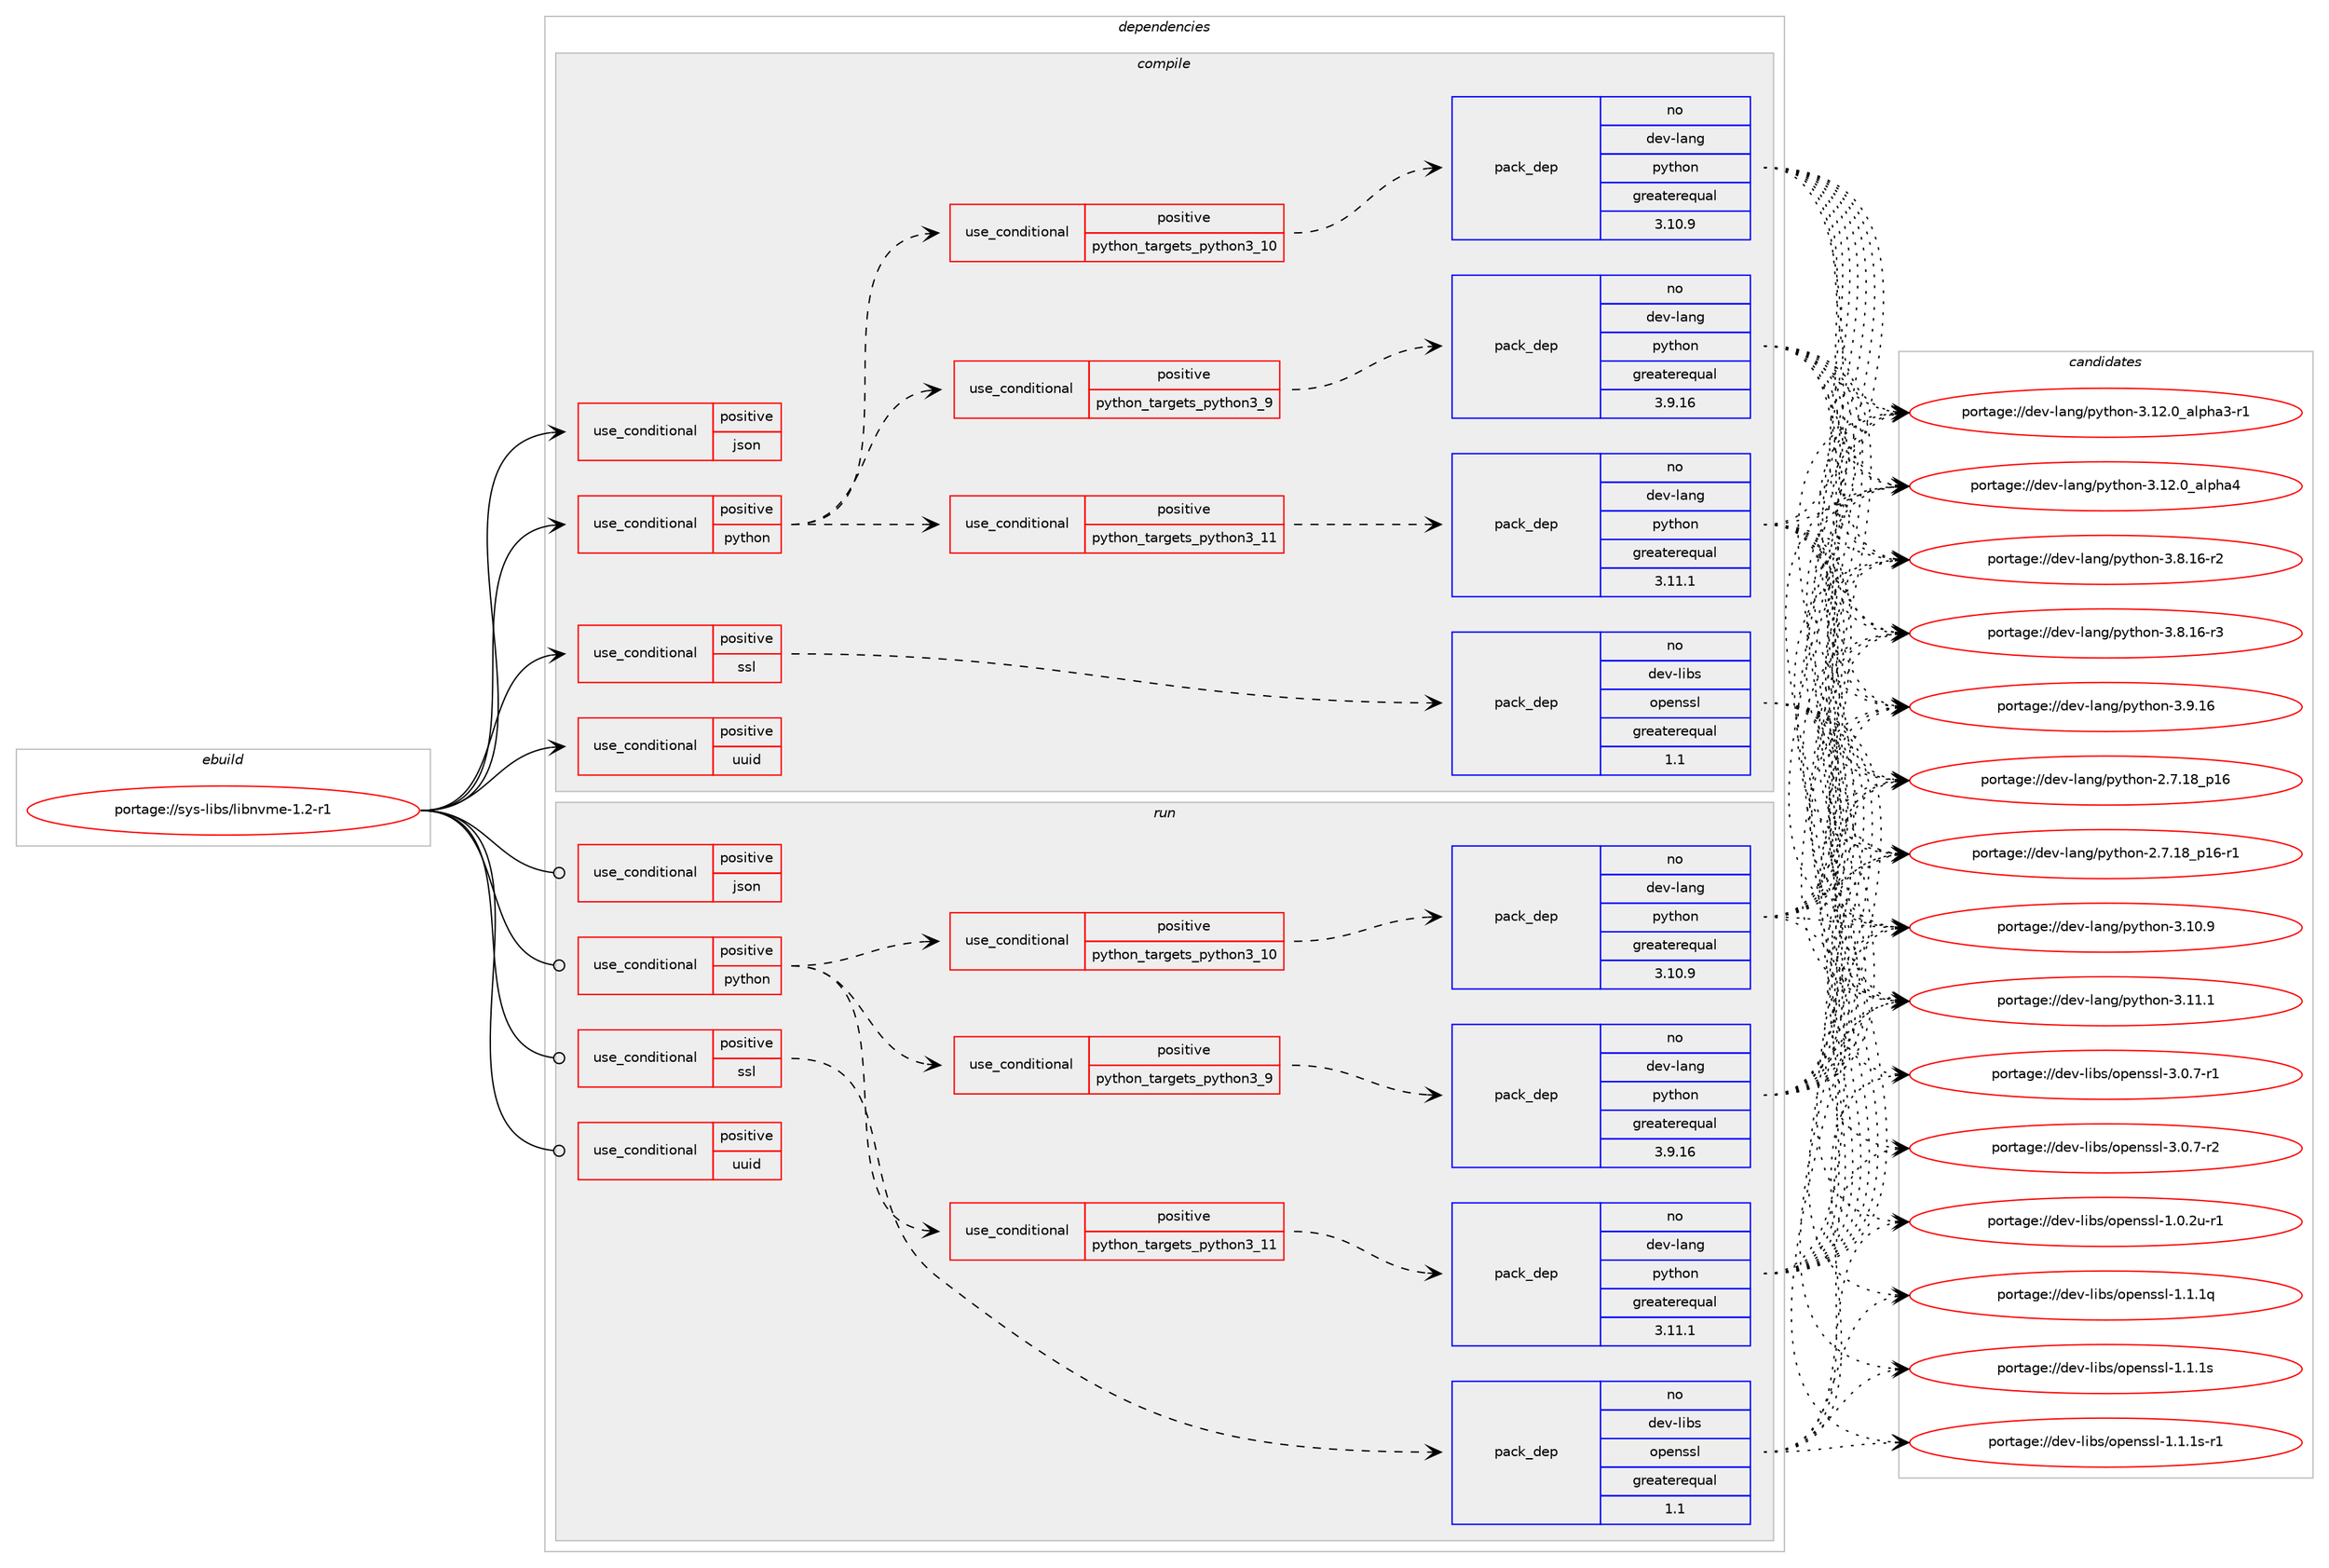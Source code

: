 digraph prolog {

# *************
# Graph options
# *************

newrank=true;
concentrate=true;
compound=true;
graph [rankdir=LR,fontname=Helvetica,fontsize=10,ranksep=1.5];#, ranksep=2.5, nodesep=0.2];
edge  [arrowhead=vee];
node  [fontname=Helvetica,fontsize=10];

# **********
# The ebuild
# **********

subgraph cluster_leftcol {
color=gray;
rank=same;
label=<<i>ebuild</i>>;
id [label="portage://sys-libs/libnvme-1.2-r1", color=red, width=4, href="../sys-libs/libnvme-1.2-r1.svg"];
}

# ****************
# The dependencies
# ****************

subgraph cluster_midcol {
color=gray;
label=<<i>dependencies</i>>;
subgraph cluster_compile {
fillcolor="#eeeeee";
style=filled;
label=<<i>compile</i>>;
subgraph cond5673 {
dependency8742 [label=<<TABLE BORDER="0" CELLBORDER="1" CELLSPACING="0" CELLPADDING="4"><TR><TD ROWSPAN="3" CELLPADDING="10">use_conditional</TD></TR><TR><TD>positive</TD></TR><TR><TD>json</TD></TR></TABLE>>, shape=none, color=red];
# *** BEGIN UNKNOWN DEPENDENCY TYPE (TODO) ***
# dependency8742 -> package_dependency(portage://sys-libs/libnvme-1.2-r1,install,no,dev-libs,json-c,none,[,,],any_same_slot,[])
# *** END UNKNOWN DEPENDENCY TYPE (TODO) ***

}
id:e -> dependency8742:w [weight=20,style="solid",arrowhead="vee"];
subgraph cond5674 {
dependency8743 [label=<<TABLE BORDER="0" CELLBORDER="1" CELLSPACING="0" CELLPADDING="4"><TR><TD ROWSPAN="3" CELLPADDING="10">use_conditional</TD></TR><TR><TD>positive</TD></TR><TR><TD>python</TD></TR></TABLE>>, shape=none, color=red];
subgraph cond5675 {
dependency8744 [label=<<TABLE BORDER="0" CELLBORDER="1" CELLSPACING="0" CELLPADDING="4"><TR><TD ROWSPAN="3" CELLPADDING="10">use_conditional</TD></TR><TR><TD>positive</TD></TR><TR><TD>python_targets_python3_9</TD></TR></TABLE>>, shape=none, color=red];
subgraph pack3000 {
dependency8745 [label=<<TABLE BORDER="0" CELLBORDER="1" CELLSPACING="0" CELLPADDING="4" WIDTH="220"><TR><TD ROWSPAN="6" CELLPADDING="30">pack_dep</TD></TR><TR><TD WIDTH="110">no</TD></TR><TR><TD>dev-lang</TD></TR><TR><TD>python</TD></TR><TR><TD>greaterequal</TD></TR><TR><TD>3.9.16</TD></TR></TABLE>>, shape=none, color=blue];
}
dependency8744:e -> dependency8745:w [weight=20,style="dashed",arrowhead="vee"];
}
dependency8743:e -> dependency8744:w [weight=20,style="dashed",arrowhead="vee"];
subgraph cond5676 {
dependency8746 [label=<<TABLE BORDER="0" CELLBORDER="1" CELLSPACING="0" CELLPADDING="4"><TR><TD ROWSPAN="3" CELLPADDING="10">use_conditional</TD></TR><TR><TD>positive</TD></TR><TR><TD>python_targets_python3_10</TD></TR></TABLE>>, shape=none, color=red];
subgraph pack3001 {
dependency8747 [label=<<TABLE BORDER="0" CELLBORDER="1" CELLSPACING="0" CELLPADDING="4" WIDTH="220"><TR><TD ROWSPAN="6" CELLPADDING="30">pack_dep</TD></TR><TR><TD WIDTH="110">no</TD></TR><TR><TD>dev-lang</TD></TR><TR><TD>python</TD></TR><TR><TD>greaterequal</TD></TR><TR><TD>3.10.9</TD></TR></TABLE>>, shape=none, color=blue];
}
dependency8746:e -> dependency8747:w [weight=20,style="dashed",arrowhead="vee"];
}
dependency8743:e -> dependency8746:w [weight=20,style="dashed",arrowhead="vee"];
subgraph cond5677 {
dependency8748 [label=<<TABLE BORDER="0" CELLBORDER="1" CELLSPACING="0" CELLPADDING="4"><TR><TD ROWSPAN="3" CELLPADDING="10">use_conditional</TD></TR><TR><TD>positive</TD></TR><TR><TD>python_targets_python3_11</TD></TR></TABLE>>, shape=none, color=red];
subgraph pack3002 {
dependency8749 [label=<<TABLE BORDER="0" CELLBORDER="1" CELLSPACING="0" CELLPADDING="4" WIDTH="220"><TR><TD ROWSPAN="6" CELLPADDING="30">pack_dep</TD></TR><TR><TD WIDTH="110">no</TD></TR><TR><TD>dev-lang</TD></TR><TR><TD>python</TD></TR><TR><TD>greaterequal</TD></TR><TR><TD>3.11.1</TD></TR></TABLE>>, shape=none, color=blue];
}
dependency8748:e -> dependency8749:w [weight=20,style="dashed",arrowhead="vee"];
}
dependency8743:e -> dependency8748:w [weight=20,style="dashed",arrowhead="vee"];
}
id:e -> dependency8743:w [weight=20,style="solid",arrowhead="vee"];
subgraph cond5678 {
dependency8750 [label=<<TABLE BORDER="0" CELLBORDER="1" CELLSPACING="0" CELLPADDING="4"><TR><TD ROWSPAN="3" CELLPADDING="10">use_conditional</TD></TR><TR><TD>positive</TD></TR><TR><TD>ssl</TD></TR></TABLE>>, shape=none, color=red];
subgraph pack3003 {
dependency8751 [label=<<TABLE BORDER="0" CELLBORDER="1" CELLSPACING="0" CELLPADDING="4" WIDTH="220"><TR><TD ROWSPAN="6" CELLPADDING="30">pack_dep</TD></TR><TR><TD WIDTH="110">no</TD></TR><TR><TD>dev-libs</TD></TR><TR><TD>openssl</TD></TR><TR><TD>greaterequal</TD></TR><TR><TD>1.1</TD></TR></TABLE>>, shape=none, color=blue];
}
dependency8750:e -> dependency8751:w [weight=20,style="dashed",arrowhead="vee"];
}
id:e -> dependency8750:w [weight=20,style="solid",arrowhead="vee"];
subgraph cond5679 {
dependency8752 [label=<<TABLE BORDER="0" CELLBORDER="1" CELLSPACING="0" CELLPADDING="4"><TR><TD ROWSPAN="3" CELLPADDING="10">use_conditional</TD></TR><TR><TD>positive</TD></TR><TR><TD>uuid</TD></TR></TABLE>>, shape=none, color=red];
# *** BEGIN UNKNOWN DEPENDENCY TYPE (TODO) ***
# dependency8752 -> package_dependency(portage://sys-libs/libnvme-1.2-r1,install,no,sys-apps,util-linux,none,[,,],any_same_slot,[])
# *** END UNKNOWN DEPENDENCY TYPE (TODO) ***

}
id:e -> dependency8752:w [weight=20,style="solid",arrowhead="vee"];
}
subgraph cluster_compileandrun {
fillcolor="#eeeeee";
style=filled;
label=<<i>compile and run</i>>;
}
subgraph cluster_run {
fillcolor="#eeeeee";
style=filled;
label=<<i>run</i>>;
subgraph cond5680 {
dependency8753 [label=<<TABLE BORDER="0" CELLBORDER="1" CELLSPACING="0" CELLPADDING="4"><TR><TD ROWSPAN="3" CELLPADDING="10">use_conditional</TD></TR><TR><TD>positive</TD></TR><TR><TD>json</TD></TR></TABLE>>, shape=none, color=red];
# *** BEGIN UNKNOWN DEPENDENCY TYPE (TODO) ***
# dependency8753 -> package_dependency(portage://sys-libs/libnvme-1.2-r1,run,no,dev-libs,json-c,none,[,,],any_same_slot,[])
# *** END UNKNOWN DEPENDENCY TYPE (TODO) ***

}
id:e -> dependency8753:w [weight=20,style="solid",arrowhead="odot"];
subgraph cond5681 {
dependency8754 [label=<<TABLE BORDER="0" CELLBORDER="1" CELLSPACING="0" CELLPADDING="4"><TR><TD ROWSPAN="3" CELLPADDING="10">use_conditional</TD></TR><TR><TD>positive</TD></TR><TR><TD>python</TD></TR></TABLE>>, shape=none, color=red];
subgraph cond5682 {
dependency8755 [label=<<TABLE BORDER="0" CELLBORDER="1" CELLSPACING="0" CELLPADDING="4"><TR><TD ROWSPAN="3" CELLPADDING="10">use_conditional</TD></TR><TR><TD>positive</TD></TR><TR><TD>python_targets_python3_9</TD></TR></TABLE>>, shape=none, color=red];
subgraph pack3004 {
dependency8756 [label=<<TABLE BORDER="0" CELLBORDER="1" CELLSPACING="0" CELLPADDING="4" WIDTH="220"><TR><TD ROWSPAN="6" CELLPADDING="30">pack_dep</TD></TR><TR><TD WIDTH="110">no</TD></TR><TR><TD>dev-lang</TD></TR><TR><TD>python</TD></TR><TR><TD>greaterequal</TD></TR><TR><TD>3.9.16</TD></TR></TABLE>>, shape=none, color=blue];
}
dependency8755:e -> dependency8756:w [weight=20,style="dashed",arrowhead="vee"];
}
dependency8754:e -> dependency8755:w [weight=20,style="dashed",arrowhead="vee"];
subgraph cond5683 {
dependency8757 [label=<<TABLE BORDER="0" CELLBORDER="1" CELLSPACING="0" CELLPADDING="4"><TR><TD ROWSPAN="3" CELLPADDING="10">use_conditional</TD></TR><TR><TD>positive</TD></TR><TR><TD>python_targets_python3_10</TD></TR></TABLE>>, shape=none, color=red];
subgraph pack3005 {
dependency8758 [label=<<TABLE BORDER="0" CELLBORDER="1" CELLSPACING="0" CELLPADDING="4" WIDTH="220"><TR><TD ROWSPAN="6" CELLPADDING="30">pack_dep</TD></TR><TR><TD WIDTH="110">no</TD></TR><TR><TD>dev-lang</TD></TR><TR><TD>python</TD></TR><TR><TD>greaterequal</TD></TR><TR><TD>3.10.9</TD></TR></TABLE>>, shape=none, color=blue];
}
dependency8757:e -> dependency8758:w [weight=20,style="dashed",arrowhead="vee"];
}
dependency8754:e -> dependency8757:w [weight=20,style="dashed",arrowhead="vee"];
subgraph cond5684 {
dependency8759 [label=<<TABLE BORDER="0" CELLBORDER="1" CELLSPACING="0" CELLPADDING="4"><TR><TD ROWSPAN="3" CELLPADDING="10">use_conditional</TD></TR><TR><TD>positive</TD></TR><TR><TD>python_targets_python3_11</TD></TR></TABLE>>, shape=none, color=red];
subgraph pack3006 {
dependency8760 [label=<<TABLE BORDER="0" CELLBORDER="1" CELLSPACING="0" CELLPADDING="4" WIDTH="220"><TR><TD ROWSPAN="6" CELLPADDING="30">pack_dep</TD></TR><TR><TD WIDTH="110">no</TD></TR><TR><TD>dev-lang</TD></TR><TR><TD>python</TD></TR><TR><TD>greaterequal</TD></TR><TR><TD>3.11.1</TD></TR></TABLE>>, shape=none, color=blue];
}
dependency8759:e -> dependency8760:w [weight=20,style="dashed",arrowhead="vee"];
}
dependency8754:e -> dependency8759:w [weight=20,style="dashed",arrowhead="vee"];
}
id:e -> dependency8754:w [weight=20,style="solid",arrowhead="odot"];
subgraph cond5685 {
dependency8761 [label=<<TABLE BORDER="0" CELLBORDER="1" CELLSPACING="0" CELLPADDING="4"><TR><TD ROWSPAN="3" CELLPADDING="10">use_conditional</TD></TR><TR><TD>positive</TD></TR><TR><TD>ssl</TD></TR></TABLE>>, shape=none, color=red];
subgraph pack3007 {
dependency8762 [label=<<TABLE BORDER="0" CELLBORDER="1" CELLSPACING="0" CELLPADDING="4" WIDTH="220"><TR><TD ROWSPAN="6" CELLPADDING="30">pack_dep</TD></TR><TR><TD WIDTH="110">no</TD></TR><TR><TD>dev-libs</TD></TR><TR><TD>openssl</TD></TR><TR><TD>greaterequal</TD></TR><TR><TD>1.1</TD></TR></TABLE>>, shape=none, color=blue];
}
dependency8761:e -> dependency8762:w [weight=20,style="dashed",arrowhead="vee"];
}
id:e -> dependency8761:w [weight=20,style="solid",arrowhead="odot"];
subgraph cond5686 {
dependency8763 [label=<<TABLE BORDER="0" CELLBORDER="1" CELLSPACING="0" CELLPADDING="4"><TR><TD ROWSPAN="3" CELLPADDING="10">use_conditional</TD></TR><TR><TD>positive</TD></TR><TR><TD>uuid</TD></TR></TABLE>>, shape=none, color=red];
# *** BEGIN UNKNOWN DEPENDENCY TYPE (TODO) ***
# dependency8763 -> package_dependency(portage://sys-libs/libnvme-1.2-r1,run,no,sys-apps,util-linux,none,[,,],any_same_slot,[])
# *** END UNKNOWN DEPENDENCY TYPE (TODO) ***

}
id:e -> dependency8763:w [weight=20,style="solid",arrowhead="odot"];
}
}

# **************
# The candidates
# **************

subgraph cluster_choices {
rank=same;
color=gray;
label=<<i>candidates</i>>;

subgraph choice3000 {
color=black;
nodesep=1;
choice10010111845108971101034711212111610411111045504655464956951124954 [label="portage://dev-lang/python-2.7.18_p16", color=red, width=4,href="../dev-lang/python-2.7.18_p16.svg"];
choice100101118451089711010347112121116104111110455046554649569511249544511449 [label="portage://dev-lang/python-2.7.18_p16-r1", color=red, width=4,href="../dev-lang/python-2.7.18_p16-r1.svg"];
choice10010111845108971101034711212111610411111045514649484657 [label="portage://dev-lang/python-3.10.9", color=red, width=4,href="../dev-lang/python-3.10.9.svg"];
choice10010111845108971101034711212111610411111045514649494649 [label="portage://dev-lang/python-3.11.1", color=red, width=4,href="../dev-lang/python-3.11.1.svg"];
choice10010111845108971101034711212111610411111045514649504648959710811210497514511449 [label="portage://dev-lang/python-3.12.0_alpha3-r1", color=red, width=4,href="../dev-lang/python-3.12.0_alpha3-r1.svg"];
choice1001011184510897110103471121211161041111104551464950464895971081121049752 [label="portage://dev-lang/python-3.12.0_alpha4", color=red, width=4,href="../dev-lang/python-3.12.0_alpha4.svg"];
choice100101118451089711010347112121116104111110455146564649544511450 [label="portage://dev-lang/python-3.8.16-r2", color=red, width=4,href="../dev-lang/python-3.8.16-r2.svg"];
choice100101118451089711010347112121116104111110455146564649544511451 [label="portage://dev-lang/python-3.8.16-r3", color=red, width=4,href="../dev-lang/python-3.8.16-r3.svg"];
choice10010111845108971101034711212111610411111045514657464954 [label="portage://dev-lang/python-3.9.16", color=red, width=4,href="../dev-lang/python-3.9.16.svg"];
dependency8745:e -> choice10010111845108971101034711212111610411111045504655464956951124954:w [style=dotted,weight="100"];
dependency8745:e -> choice100101118451089711010347112121116104111110455046554649569511249544511449:w [style=dotted,weight="100"];
dependency8745:e -> choice10010111845108971101034711212111610411111045514649484657:w [style=dotted,weight="100"];
dependency8745:e -> choice10010111845108971101034711212111610411111045514649494649:w [style=dotted,weight="100"];
dependency8745:e -> choice10010111845108971101034711212111610411111045514649504648959710811210497514511449:w [style=dotted,weight="100"];
dependency8745:e -> choice1001011184510897110103471121211161041111104551464950464895971081121049752:w [style=dotted,weight="100"];
dependency8745:e -> choice100101118451089711010347112121116104111110455146564649544511450:w [style=dotted,weight="100"];
dependency8745:e -> choice100101118451089711010347112121116104111110455146564649544511451:w [style=dotted,weight="100"];
dependency8745:e -> choice10010111845108971101034711212111610411111045514657464954:w [style=dotted,weight="100"];
}
subgraph choice3001 {
color=black;
nodesep=1;
choice10010111845108971101034711212111610411111045504655464956951124954 [label="portage://dev-lang/python-2.7.18_p16", color=red, width=4,href="../dev-lang/python-2.7.18_p16.svg"];
choice100101118451089711010347112121116104111110455046554649569511249544511449 [label="portage://dev-lang/python-2.7.18_p16-r1", color=red, width=4,href="../dev-lang/python-2.7.18_p16-r1.svg"];
choice10010111845108971101034711212111610411111045514649484657 [label="portage://dev-lang/python-3.10.9", color=red, width=4,href="../dev-lang/python-3.10.9.svg"];
choice10010111845108971101034711212111610411111045514649494649 [label="portage://dev-lang/python-3.11.1", color=red, width=4,href="../dev-lang/python-3.11.1.svg"];
choice10010111845108971101034711212111610411111045514649504648959710811210497514511449 [label="portage://dev-lang/python-3.12.0_alpha3-r1", color=red, width=4,href="../dev-lang/python-3.12.0_alpha3-r1.svg"];
choice1001011184510897110103471121211161041111104551464950464895971081121049752 [label="portage://dev-lang/python-3.12.0_alpha4", color=red, width=4,href="../dev-lang/python-3.12.0_alpha4.svg"];
choice100101118451089711010347112121116104111110455146564649544511450 [label="portage://dev-lang/python-3.8.16-r2", color=red, width=4,href="../dev-lang/python-3.8.16-r2.svg"];
choice100101118451089711010347112121116104111110455146564649544511451 [label="portage://dev-lang/python-3.8.16-r3", color=red, width=4,href="../dev-lang/python-3.8.16-r3.svg"];
choice10010111845108971101034711212111610411111045514657464954 [label="portage://dev-lang/python-3.9.16", color=red, width=4,href="../dev-lang/python-3.9.16.svg"];
dependency8747:e -> choice10010111845108971101034711212111610411111045504655464956951124954:w [style=dotted,weight="100"];
dependency8747:e -> choice100101118451089711010347112121116104111110455046554649569511249544511449:w [style=dotted,weight="100"];
dependency8747:e -> choice10010111845108971101034711212111610411111045514649484657:w [style=dotted,weight="100"];
dependency8747:e -> choice10010111845108971101034711212111610411111045514649494649:w [style=dotted,weight="100"];
dependency8747:e -> choice10010111845108971101034711212111610411111045514649504648959710811210497514511449:w [style=dotted,weight="100"];
dependency8747:e -> choice1001011184510897110103471121211161041111104551464950464895971081121049752:w [style=dotted,weight="100"];
dependency8747:e -> choice100101118451089711010347112121116104111110455146564649544511450:w [style=dotted,weight="100"];
dependency8747:e -> choice100101118451089711010347112121116104111110455146564649544511451:w [style=dotted,weight="100"];
dependency8747:e -> choice10010111845108971101034711212111610411111045514657464954:w [style=dotted,weight="100"];
}
subgraph choice3002 {
color=black;
nodesep=1;
choice10010111845108971101034711212111610411111045504655464956951124954 [label="portage://dev-lang/python-2.7.18_p16", color=red, width=4,href="../dev-lang/python-2.7.18_p16.svg"];
choice100101118451089711010347112121116104111110455046554649569511249544511449 [label="portage://dev-lang/python-2.7.18_p16-r1", color=red, width=4,href="../dev-lang/python-2.7.18_p16-r1.svg"];
choice10010111845108971101034711212111610411111045514649484657 [label="portage://dev-lang/python-3.10.9", color=red, width=4,href="../dev-lang/python-3.10.9.svg"];
choice10010111845108971101034711212111610411111045514649494649 [label="portage://dev-lang/python-3.11.1", color=red, width=4,href="../dev-lang/python-3.11.1.svg"];
choice10010111845108971101034711212111610411111045514649504648959710811210497514511449 [label="portage://dev-lang/python-3.12.0_alpha3-r1", color=red, width=4,href="../dev-lang/python-3.12.0_alpha3-r1.svg"];
choice1001011184510897110103471121211161041111104551464950464895971081121049752 [label="portage://dev-lang/python-3.12.0_alpha4", color=red, width=4,href="../dev-lang/python-3.12.0_alpha4.svg"];
choice100101118451089711010347112121116104111110455146564649544511450 [label="portage://dev-lang/python-3.8.16-r2", color=red, width=4,href="../dev-lang/python-3.8.16-r2.svg"];
choice100101118451089711010347112121116104111110455146564649544511451 [label="portage://dev-lang/python-3.8.16-r3", color=red, width=4,href="../dev-lang/python-3.8.16-r3.svg"];
choice10010111845108971101034711212111610411111045514657464954 [label="portage://dev-lang/python-3.9.16", color=red, width=4,href="../dev-lang/python-3.9.16.svg"];
dependency8749:e -> choice10010111845108971101034711212111610411111045504655464956951124954:w [style=dotted,weight="100"];
dependency8749:e -> choice100101118451089711010347112121116104111110455046554649569511249544511449:w [style=dotted,weight="100"];
dependency8749:e -> choice10010111845108971101034711212111610411111045514649484657:w [style=dotted,weight="100"];
dependency8749:e -> choice10010111845108971101034711212111610411111045514649494649:w [style=dotted,weight="100"];
dependency8749:e -> choice10010111845108971101034711212111610411111045514649504648959710811210497514511449:w [style=dotted,weight="100"];
dependency8749:e -> choice1001011184510897110103471121211161041111104551464950464895971081121049752:w [style=dotted,weight="100"];
dependency8749:e -> choice100101118451089711010347112121116104111110455146564649544511450:w [style=dotted,weight="100"];
dependency8749:e -> choice100101118451089711010347112121116104111110455146564649544511451:w [style=dotted,weight="100"];
dependency8749:e -> choice10010111845108971101034711212111610411111045514657464954:w [style=dotted,weight="100"];
}
subgraph choice3003 {
color=black;
nodesep=1;
choice1001011184510810598115471111121011101151151084549464846501174511449 [label="portage://dev-libs/openssl-1.0.2u-r1", color=red, width=4,href="../dev-libs/openssl-1.0.2u-r1.svg"];
choice100101118451081059811547111112101110115115108454946494649113 [label="portage://dev-libs/openssl-1.1.1q", color=red, width=4,href="../dev-libs/openssl-1.1.1q.svg"];
choice100101118451081059811547111112101110115115108454946494649115 [label="portage://dev-libs/openssl-1.1.1s", color=red, width=4,href="../dev-libs/openssl-1.1.1s.svg"];
choice1001011184510810598115471111121011101151151084549464946491154511449 [label="portage://dev-libs/openssl-1.1.1s-r1", color=red, width=4,href="../dev-libs/openssl-1.1.1s-r1.svg"];
choice1001011184510810598115471111121011101151151084551464846554511449 [label="portage://dev-libs/openssl-3.0.7-r1", color=red, width=4,href="../dev-libs/openssl-3.0.7-r1.svg"];
choice1001011184510810598115471111121011101151151084551464846554511450 [label="portage://dev-libs/openssl-3.0.7-r2", color=red, width=4,href="../dev-libs/openssl-3.0.7-r2.svg"];
dependency8751:e -> choice1001011184510810598115471111121011101151151084549464846501174511449:w [style=dotted,weight="100"];
dependency8751:e -> choice100101118451081059811547111112101110115115108454946494649113:w [style=dotted,weight="100"];
dependency8751:e -> choice100101118451081059811547111112101110115115108454946494649115:w [style=dotted,weight="100"];
dependency8751:e -> choice1001011184510810598115471111121011101151151084549464946491154511449:w [style=dotted,weight="100"];
dependency8751:e -> choice1001011184510810598115471111121011101151151084551464846554511449:w [style=dotted,weight="100"];
dependency8751:e -> choice1001011184510810598115471111121011101151151084551464846554511450:w [style=dotted,weight="100"];
}
subgraph choice3004 {
color=black;
nodesep=1;
choice10010111845108971101034711212111610411111045504655464956951124954 [label="portage://dev-lang/python-2.7.18_p16", color=red, width=4,href="../dev-lang/python-2.7.18_p16.svg"];
choice100101118451089711010347112121116104111110455046554649569511249544511449 [label="portage://dev-lang/python-2.7.18_p16-r1", color=red, width=4,href="../dev-lang/python-2.7.18_p16-r1.svg"];
choice10010111845108971101034711212111610411111045514649484657 [label="portage://dev-lang/python-3.10.9", color=red, width=4,href="../dev-lang/python-3.10.9.svg"];
choice10010111845108971101034711212111610411111045514649494649 [label="portage://dev-lang/python-3.11.1", color=red, width=4,href="../dev-lang/python-3.11.1.svg"];
choice10010111845108971101034711212111610411111045514649504648959710811210497514511449 [label="portage://dev-lang/python-3.12.0_alpha3-r1", color=red, width=4,href="../dev-lang/python-3.12.0_alpha3-r1.svg"];
choice1001011184510897110103471121211161041111104551464950464895971081121049752 [label="portage://dev-lang/python-3.12.0_alpha4", color=red, width=4,href="../dev-lang/python-3.12.0_alpha4.svg"];
choice100101118451089711010347112121116104111110455146564649544511450 [label="portage://dev-lang/python-3.8.16-r2", color=red, width=4,href="../dev-lang/python-3.8.16-r2.svg"];
choice100101118451089711010347112121116104111110455146564649544511451 [label="portage://dev-lang/python-3.8.16-r3", color=red, width=4,href="../dev-lang/python-3.8.16-r3.svg"];
choice10010111845108971101034711212111610411111045514657464954 [label="portage://dev-lang/python-3.9.16", color=red, width=4,href="../dev-lang/python-3.9.16.svg"];
dependency8756:e -> choice10010111845108971101034711212111610411111045504655464956951124954:w [style=dotted,weight="100"];
dependency8756:e -> choice100101118451089711010347112121116104111110455046554649569511249544511449:w [style=dotted,weight="100"];
dependency8756:e -> choice10010111845108971101034711212111610411111045514649484657:w [style=dotted,weight="100"];
dependency8756:e -> choice10010111845108971101034711212111610411111045514649494649:w [style=dotted,weight="100"];
dependency8756:e -> choice10010111845108971101034711212111610411111045514649504648959710811210497514511449:w [style=dotted,weight="100"];
dependency8756:e -> choice1001011184510897110103471121211161041111104551464950464895971081121049752:w [style=dotted,weight="100"];
dependency8756:e -> choice100101118451089711010347112121116104111110455146564649544511450:w [style=dotted,weight="100"];
dependency8756:e -> choice100101118451089711010347112121116104111110455146564649544511451:w [style=dotted,weight="100"];
dependency8756:e -> choice10010111845108971101034711212111610411111045514657464954:w [style=dotted,weight="100"];
}
subgraph choice3005 {
color=black;
nodesep=1;
choice10010111845108971101034711212111610411111045504655464956951124954 [label="portage://dev-lang/python-2.7.18_p16", color=red, width=4,href="../dev-lang/python-2.7.18_p16.svg"];
choice100101118451089711010347112121116104111110455046554649569511249544511449 [label="portage://dev-lang/python-2.7.18_p16-r1", color=red, width=4,href="../dev-lang/python-2.7.18_p16-r1.svg"];
choice10010111845108971101034711212111610411111045514649484657 [label="portage://dev-lang/python-3.10.9", color=red, width=4,href="../dev-lang/python-3.10.9.svg"];
choice10010111845108971101034711212111610411111045514649494649 [label="portage://dev-lang/python-3.11.1", color=red, width=4,href="../dev-lang/python-3.11.1.svg"];
choice10010111845108971101034711212111610411111045514649504648959710811210497514511449 [label="portage://dev-lang/python-3.12.0_alpha3-r1", color=red, width=4,href="../dev-lang/python-3.12.0_alpha3-r1.svg"];
choice1001011184510897110103471121211161041111104551464950464895971081121049752 [label="portage://dev-lang/python-3.12.0_alpha4", color=red, width=4,href="../dev-lang/python-3.12.0_alpha4.svg"];
choice100101118451089711010347112121116104111110455146564649544511450 [label="portage://dev-lang/python-3.8.16-r2", color=red, width=4,href="../dev-lang/python-3.8.16-r2.svg"];
choice100101118451089711010347112121116104111110455146564649544511451 [label="portage://dev-lang/python-3.8.16-r3", color=red, width=4,href="../dev-lang/python-3.8.16-r3.svg"];
choice10010111845108971101034711212111610411111045514657464954 [label="portage://dev-lang/python-3.9.16", color=red, width=4,href="../dev-lang/python-3.9.16.svg"];
dependency8758:e -> choice10010111845108971101034711212111610411111045504655464956951124954:w [style=dotted,weight="100"];
dependency8758:e -> choice100101118451089711010347112121116104111110455046554649569511249544511449:w [style=dotted,weight="100"];
dependency8758:e -> choice10010111845108971101034711212111610411111045514649484657:w [style=dotted,weight="100"];
dependency8758:e -> choice10010111845108971101034711212111610411111045514649494649:w [style=dotted,weight="100"];
dependency8758:e -> choice10010111845108971101034711212111610411111045514649504648959710811210497514511449:w [style=dotted,weight="100"];
dependency8758:e -> choice1001011184510897110103471121211161041111104551464950464895971081121049752:w [style=dotted,weight="100"];
dependency8758:e -> choice100101118451089711010347112121116104111110455146564649544511450:w [style=dotted,weight="100"];
dependency8758:e -> choice100101118451089711010347112121116104111110455146564649544511451:w [style=dotted,weight="100"];
dependency8758:e -> choice10010111845108971101034711212111610411111045514657464954:w [style=dotted,weight="100"];
}
subgraph choice3006 {
color=black;
nodesep=1;
choice10010111845108971101034711212111610411111045504655464956951124954 [label="portage://dev-lang/python-2.7.18_p16", color=red, width=4,href="../dev-lang/python-2.7.18_p16.svg"];
choice100101118451089711010347112121116104111110455046554649569511249544511449 [label="portage://dev-lang/python-2.7.18_p16-r1", color=red, width=4,href="../dev-lang/python-2.7.18_p16-r1.svg"];
choice10010111845108971101034711212111610411111045514649484657 [label="portage://dev-lang/python-3.10.9", color=red, width=4,href="../dev-lang/python-3.10.9.svg"];
choice10010111845108971101034711212111610411111045514649494649 [label="portage://dev-lang/python-3.11.1", color=red, width=4,href="../dev-lang/python-3.11.1.svg"];
choice10010111845108971101034711212111610411111045514649504648959710811210497514511449 [label="portage://dev-lang/python-3.12.0_alpha3-r1", color=red, width=4,href="../dev-lang/python-3.12.0_alpha3-r1.svg"];
choice1001011184510897110103471121211161041111104551464950464895971081121049752 [label="portage://dev-lang/python-3.12.0_alpha4", color=red, width=4,href="../dev-lang/python-3.12.0_alpha4.svg"];
choice100101118451089711010347112121116104111110455146564649544511450 [label="portage://dev-lang/python-3.8.16-r2", color=red, width=4,href="../dev-lang/python-3.8.16-r2.svg"];
choice100101118451089711010347112121116104111110455146564649544511451 [label="portage://dev-lang/python-3.8.16-r3", color=red, width=4,href="../dev-lang/python-3.8.16-r3.svg"];
choice10010111845108971101034711212111610411111045514657464954 [label="portage://dev-lang/python-3.9.16", color=red, width=4,href="../dev-lang/python-3.9.16.svg"];
dependency8760:e -> choice10010111845108971101034711212111610411111045504655464956951124954:w [style=dotted,weight="100"];
dependency8760:e -> choice100101118451089711010347112121116104111110455046554649569511249544511449:w [style=dotted,weight="100"];
dependency8760:e -> choice10010111845108971101034711212111610411111045514649484657:w [style=dotted,weight="100"];
dependency8760:e -> choice10010111845108971101034711212111610411111045514649494649:w [style=dotted,weight="100"];
dependency8760:e -> choice10010111845108971101034711212111610411111045514649504648959710811210497514511449:w [style=dotted,weight="100"];
dependency8760:e -> choice1001011184510897110103471121211161041111104551464950464895971081121049752:w [style=dotted,weight="100"];
dependency8760:e -> choice100101118451089711010347112121116104111110455146564649544511450:w [style=dotted,weight="100"];
dependency8760:e -> choice100101118451089711010347112121116104111110455146564649544511451:w [style=dotted,weight="100"];
dependency8760:e -> choice10010111845108971101034711212111610411111045514657464954:w [style=dotted,weight="100"];
}
subgraph choice3007 {
color=black;
nodesep=1;
choice1001011184510810598115471111121011101151151084549464846501174511449 [label="portage://dev-libs/openssl-1.0.2u-r1", color=red, width=4,href="../dev-libs/openssl-1.0.2u-r1.svg"];
choice100101118451081059811547111112101110115115108454946494649113 [label="portage://dev-libs/openssl-1.1.1q", color=red, width=4,href="../dev-libs/openssl-1.1.1q.svg"];
choice100101118451081059811547111112101110115115108454946494649115 [label="portage://dev-libs/openssl-1.1.1s", color=red, width=4,href="../dev-libs/openssl-1.1.1s.svg"];
choice1001011184510810598115471111121011101151151084549464946491154511449 [label="portage://dev-libs/openssl-1.1.1s-r1", color=red, width=4,href="../dev-libs/openssl-1.1.1s-r1.svg"];
choice1001011184510810598115471111121011101151151084551464846554511449 [label="portage://dev-libs/openssl-3.0.7-r1", color=red, width=4,href="../dev-libs/openssl-3.0.7-r1.svg"];
choice1001011184510810598115471111121011101151151084551464846554511450 [label="portage://dev-libs/openssl-3.0.7-r2", color=red, width=4,href="../dev-libs/openssl-3.0.7-r2.svg"];
dependency8762:e -> choice1001011184510810598115471111121011101151151084549464846501174511449:w [style=dotted,weight="100"];
dependency8762:e -> choice100101118451081059811547111112101110115115108454946494649113:w [style=dotted,weight="100"];
dependency8762:e -> choice100101118451081059811547111112101110115115108454946494649115:w [style=dotted,weight="100"];
dependency8762:e -> choice1001011184510810598115471111121011101151151084549464946491154511449:w [style=dotted,weight="100"];
dependency8762:e -> choice1001011184510810598115471111121011101151151084551464846554511449:w [style=dotted,weight="100"];
dependency8762:e -> choice1001011184510810598115471111121011101151151084551464846554511450:w [style=dotted,weight="100"];
}
}

}
